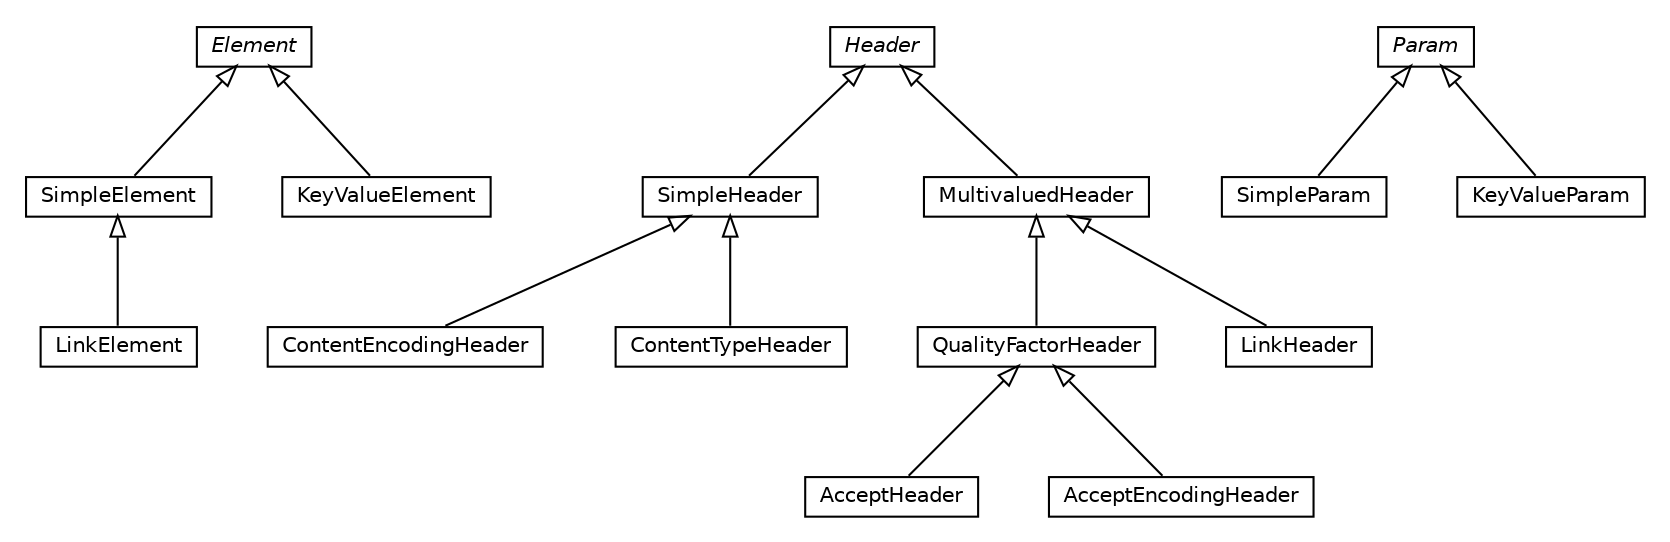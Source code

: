 #!/usr/local/bin/dot
#
# Class diagram 
# Generated by UMLGraph version R5_6-24-gf6e263 (http://www.umlgraph.org/)
#

digraph G {
	edge [fontname="Helvetica",fontsize=10,labelfontname="Helvetica",labelfontsize=10];
	node [fontname="Helvetica",fontsize=10,shape=plaintext];
	nodesep=0.25;
	ranksep=0.5;
	// io.reinert.requestor.core.header.Element
	c3314 [label=<<table title="io.reinert.requestor.core.header.Element" border="0" cellborder="1" cellspacing="0" cellpadding="2" port="p" href="./Element.html">
		<tr><td><table border="0" cellspacing="0" cellpadding="1">
<tr><td align="center" balign="center"><font face="Helvetica-Oblique"> Element </font></td></tr>
		</table></td></tr>
		</table>>, URL="./Element.html", fontname="Helvetica", fontcolor="black", fontsize=10.0];
	// io.reinert.requestor.core.header.Element.SimpleElement
	c3315 [label=<<table title="io.reinert.requestor.core.header.Element.SimpleElement" border="0" cellborder="1" cellspacing="0" cellpadding="2" port="p" href="./Element.SimpleElement.html">
		<tr><td><table border="0" cellspacing="0" cellpadding="1">
<tr><td align="center" balign="center"> SimpleElement </td></tr>
		</table></td></tr>
		</table>>, URL="./Element.SimpleElement.html", fontname="Helvetica", fontcolor="black", fontsize=10.0];
	// io.reinert.requestor.core.header.Element.KeyValueElement
	c3316 [label=<<table title="io.reinert.requestor.core.header.Element.KeyValueElement" border="0" cellborder="1" cellspacing="0" cellpadding="2" port="p" href="./Element.KeyValueElement.html">
		<tr><td><table border="0" cellspacing="0" cellpadding="1">
<tr><td align="center" balign="center"> KeyValueElement </td></tr>
		</table></td></tr>
		</table>>, URL="./Element.KeyValueElement.html", fontname="Helvetica", fontcolor="black", fontsize=10.0];
	// io.reinert.requestor.core.header.QualityFactorHeader
	c3317 [label=<<table title="io.reinert.requestor.core.header.QualityFactorHeader" border="0" cellborder="1" cellspacing="0" cellpadding="2" port="p" href="./QualityFactorHeader.html">
		<tr><td><table border="0" cellspacing="0" cellpadding="1">
<tr><td align="center" balign="center"> QualityFactorHeader </td></tr>
		</table></td></tr>
		</table>>, URL="./QualityFactorHeader.html", fontname="Helvetica", fontcolor="black", fontsize=10.0];
	// io.reinert.requestor.core.header.AcceptHeader
	c3318 [label=<<table title="io.reinert.requestor.core.header.AcceptHeader" border="0" cellborder="1" cellspacing="0" cellpadding="2" port="p" href="./AcceptHeader.html">
		<tr><td><table border="0" cellspacing="0" cellpadding="1">
<tr><td align="center" balign="center"> AcceptHeader </td></tr>
		</table></td></tr>
		</table>>, URL="./AcceptHeader.html", fontname="Helvetica", fontcolor="black", fontsize=10.0];
	// io.reinert.requestor.core.header.Param
	c3319 [label=<<table title="io.reinert.requestor.core.header.Param" border="0" cellborder="1" cellspacing="0" cellpadding="2" port="p" href="./Param.html">
		<tr><td><table border="0" cellspacing="0" cellpadding="1">
<tr><td align="center" balign="center"><font face="Helvetica-Oblique"> Param </font></td></tr>
		</table></td></tr>
		</table>>, URL="./Param.html", fontname="Helvetica", fontcolor="black", fontsize=10.0];
	// io.reinert.requestor.core.header.Param.SimpleParam
	c3320 [label=<<table title="io.reinert.requestor.core.header.Param.SimpleParam" border="0" cellborder="1" cellspacing="0" cellpadding="2" port="p" href="./Param.SimpleParam.html">
		<tr><td><table border="0" cellspacing="0" cellpadding="1">
<tr><td align="center" balign="center"> SimpleParam </td></tr>
		</table></td></tr>
		</table>>, URL="./Param.SimpleParam.html", fontname="Helvetica", fontcolor="black", fontsize=10.0];
	// io.reinert.requestor.core.header.Param.KeyValueParam
	c3321 [label=<<table title="io.reinert.requestor.core.header.Param.KeyValueParam" border="0" cellborder="1" cellspacing="0" cellpadding="2" port="p" href="./Param.KeyValueParam.html">
		<tr><td><table border="0" cellspacing="0" cellpadding="1">
<tr><td align="center" balign="center"> KeyValueParam </td></tr>
		</table></td></tr>
		</table>>, URL="./Param.KeyValueParam.html", fontname="Helvetica", fontcolor="black", fontsize=10.0];
	// io.reinert.requestor.core.header.Header
	c3322 [label=<<table title="io.reinert.requestor.core.header.Header" border="0" cellborder="1" cellspacing="0" cellpadding="2" port="p" href="./Header.html">
		<tr><td><table border="0" cellspacing="0" cellpadding="1">
<tr><td align="center" balign="center"><font face="Helvetica-Oblique"> Header </font></td></tr>
		</table></td></tr>
		</table>>, URL="./Header.html", fontname="Helvetica", fontcolor="black", fontsize=10.0];
	// io.reinert.requestor.core.header.ContentEncodingHeader
	c3323 [label=<<table title="io.reinert.requestor.core.header.ContentEncodingHeader" border="0" cellborder="1" cellspacing="0" cellpadding="2" port="p" href="./ContentEncodingHeader.html">
		<tr><td><table border="0" cellspacing="0" cellpadding="1">
<tr><td align="center" balign="center"> ContentEncodingHeader </td></tr>
		</table></td></tr>
		</table>>, URL="./ContentEncodingHeader.html", fontname="Helvetica", fontcolor="black", fontsize=10.0];
	// io.reinert.requestor.core.header.SimpleHeader
	c3324 [label=<<table title="io.reinert.requestor.core.header.SimpleHeader" border="0" cellborder="1" cellspacing="0" cellpadding="2" port="p" href="./SimpleHeader.html">
		<tr><td><table border="0" cellspacing="0" cellpadding="1">
<tr><td align="center" balign="center"> SimpleHeader </td></tr>
		</table></td></tr>
		</table>>, URL="./SimpleHeader.html", fontname="Helvetica", fontcolor="black", fontsize=10.0];
	// io.reinert.requestor.core.header.MultivaluedHeader
	c3325 [label=<<table title="io.reinert.requestor.core.header.MultivaluedHeader" border="0" cellborder="1" cellspacing="0" cellpadding="2" port="p" href="./MultivaluedHeader.html">
		<tr><td><table border="0" cellspacing="0" cellpadding="1">
<tr><td align="center" balign="center"> MultivaluedHeader </td></tr>
		</table></td></tr>
		</table>>, URL="./MultivaluedHeader.html", fontname="Helvetica", fontcolor="black", fontsize=10.0];
	// io.reinert.requestor.core.header.ContentTypeHeader
	c3326 [label=<<table title="io.reinert.requestor.core.header.ContentTypeHeader" border="0" cellborder="1" cellspacing="0" cellpadding="2" port="p" href="./ContentTypeHeader.html">
		<tr><td><table border="0" cellspacing="0" cellpadding="1">
<tr><td align="center" balign="center"> ContentTypeHeader </td></tr>
		</table></td></tr>
		</table>>, URL="./ContentTypeHeader.html", fontname="Helvetica", fontcolor="black", fontsize=10.0];
	// io.reinert.requestor.core.header.AcceptEncodingHeader
	c3327 [label=<<table title="io.reinert.requestor.core.header.AcceptEncodingHeader" border="0" cellborder="1" cellspacing="0" cellpadding="2" port="p" href="./AcceptEncodingHeader.html">
		<tr><td><table border="0" cellspacing="0" cellpadding="1">
<tr><td align="center" balign="center"> AcceptEncodingHeader </td></tr>
		</table></td></tr>
		</table>>, URL="./AcceptEncodingHeader.html", fontname="Helvetica", fontcolor="black", fontsize=10.0];
	// io.reinert.requestor.core.header.LinkElement
	c3328 [label=<<table title="io.reinert.requestor.core.header.LinkElement" border="0" cellborder="1" cellspacing="0" cellpadding="2" port="p" href="./LinkElement.html">
		<tr><td><table border="0" cellspacing="0" cellpadding="1">
<tr><td align="center" balign="center"> LinkElement </td></tr>
		</table></td></tr>
		</table>>, URL="./LinkElement.html", fontname="Helvetica", fontcolor="black", fontsize=10.0];
	// io.reinert.requestor.core.header.LinkHeader
	c3329 [label=<<table title="io.reinert.requestor.core.header.LinkHeader" border="0" cellborder="1" cellspacing="0" cellpadding="2" port="p" href="./LinkHeader.html">
		<tr><td><table border="0" cellspacing="0" cellpadding="1">
<tr><td align="center" balign="center"> LinkHeader </td></tr>
		</table></td></tr>
		</table>>, URL="./LinkHeader.html", fontname="Helvetica", fontcolor="black", fontsize=10.0];
	//io.reinert.requestor.core.header.Element.SimpleElement extends io.reinert.requestor.core.header.Element
	c3314:p -> c3315:p [dir=back,arrowtail=empty];
	//io.reinert.requestor.core.header.Element.KeyValueElement extends io.reinert.requestor.core.header.Element
	c3314:p -> c3316:p [dir=back,arrowtail=empty];
	//io.reinert.requestor.core.header.QualityFactorHeader extends io.reinert.requestor.core.header.MultivaluedHeader
	c3325:p -> c3317:p [dir=back,arrowtail=empty];
	//io.reinert.requestor.core.header.AcceptHeader extends io.reinert.requestor.core.header.QualityFactorHeader
	c3317:p -> c3318:p [dir=back,arrowtail=empty];
	//io.reinert.requestor.core.header.Param.SimpleParam extends io.reinert.requestor.core.header.Param
	c3319:p -> c3320:p [dir=back,arrowtail=empty];
	//io.reinert.requestor.core.header.Param.KeyValueParam extends io.reinert.requestor.core.header.Param
	c3319:p -> c3321:p [dir=back,arrowtail=empty];
	//io.reinert.requestor.core.header.ContentEncodingHeader extends io.reinert.requestor.core.header.SimpleHeader
	c3324:p -> c3323:p [dir=back,arrowtail=empty];
	//io.reinert.requestor.core.header.SimpleHeader extends io.reinert.requestor.core.header.Header
	c3322:p -> c3324:p [dir=back,arrowtail=empty];
	//io.reinert.requestor.core.header.MultivaluedHeader extends io.reinert.requestor.core.header.Header
	c3322:p -> c3325:p [dir=back,arrowtail=empty];
	//io.reinert.requestor.core.header.ContentTypeHeader extends io.reinert.requestor.core.header.SimpleHeader
	c3324:p -> c3326:p [dir=back,arrowtail=empty];
	//io.reinert.requestor.core.header.AcceptEncodingHeader extends io.reinert.requestor.core.header.QualityFactorHeader
	c3317:p -> c3327:p [dir=back,arrowtail=empty];
	//io.reinert.requestor.core.header.LinkElement extends io.reinert.requestor.core.header.Element.SimpleElement
	c3315:p -> c3328:p [dir=back,arrowtail=empty];
	//io.reinert.requestor.core.header.LinkHeader extends io.reinert.requestor.core.header.MultivaluedHeader
	c3325:p -> c3329:p [dir=back,arrowtail=empty];
}

